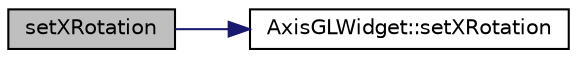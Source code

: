 digraph "setXRotation"
{
  edge [fontname="Helvetica",fontsize="10",labelfontname="Helvetica",labelfontsize="10"];
  node [fontname="Helvetica",fontsize="10",shape=record];
  rankdir="LR";
  Node1 [label="setXRotation",height=0.2,width=0.4,color="black", fillcolor="grey75", style="filled" fontcolor="black"];
  Node1 -> Node2 [color="midnightblue",fontsize="10",style="solid",fontname="Helvetica"];
  Node2 [label="AxisGLWidget::setXRotation",height=0.2,width=0.4,color="black", fillcolor="white", style="filled",URL="$class_axis_g_l_widget.html#a8d34df9dfca7a9e5bc1ee27953b928e6"];
}
